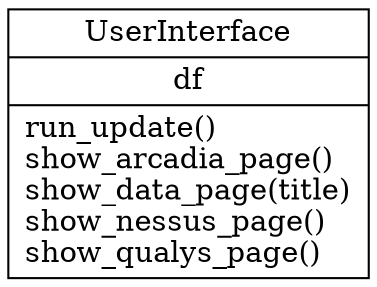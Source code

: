 digraph "classes_ArcadiaFE" {
rankdir=BT
charset="utf-8"
"FE.streamlit_app.UserInterface" [color="black", fontcolor="black", label=<{UserInterface|df<br ALIGN="LEFT"/>|run_update()<br ALIGN="LEFT"/>show_arcadia_page()<br ALIGN="LEFT"/>show_data_page(title)<br ALIGN="LEFT"/>show_nessus_page()<br ALIGN="LEFT"/>show_qualys_page()<br ALIGN="LEFT"/>}>, shape="record", style="solid"];
}
